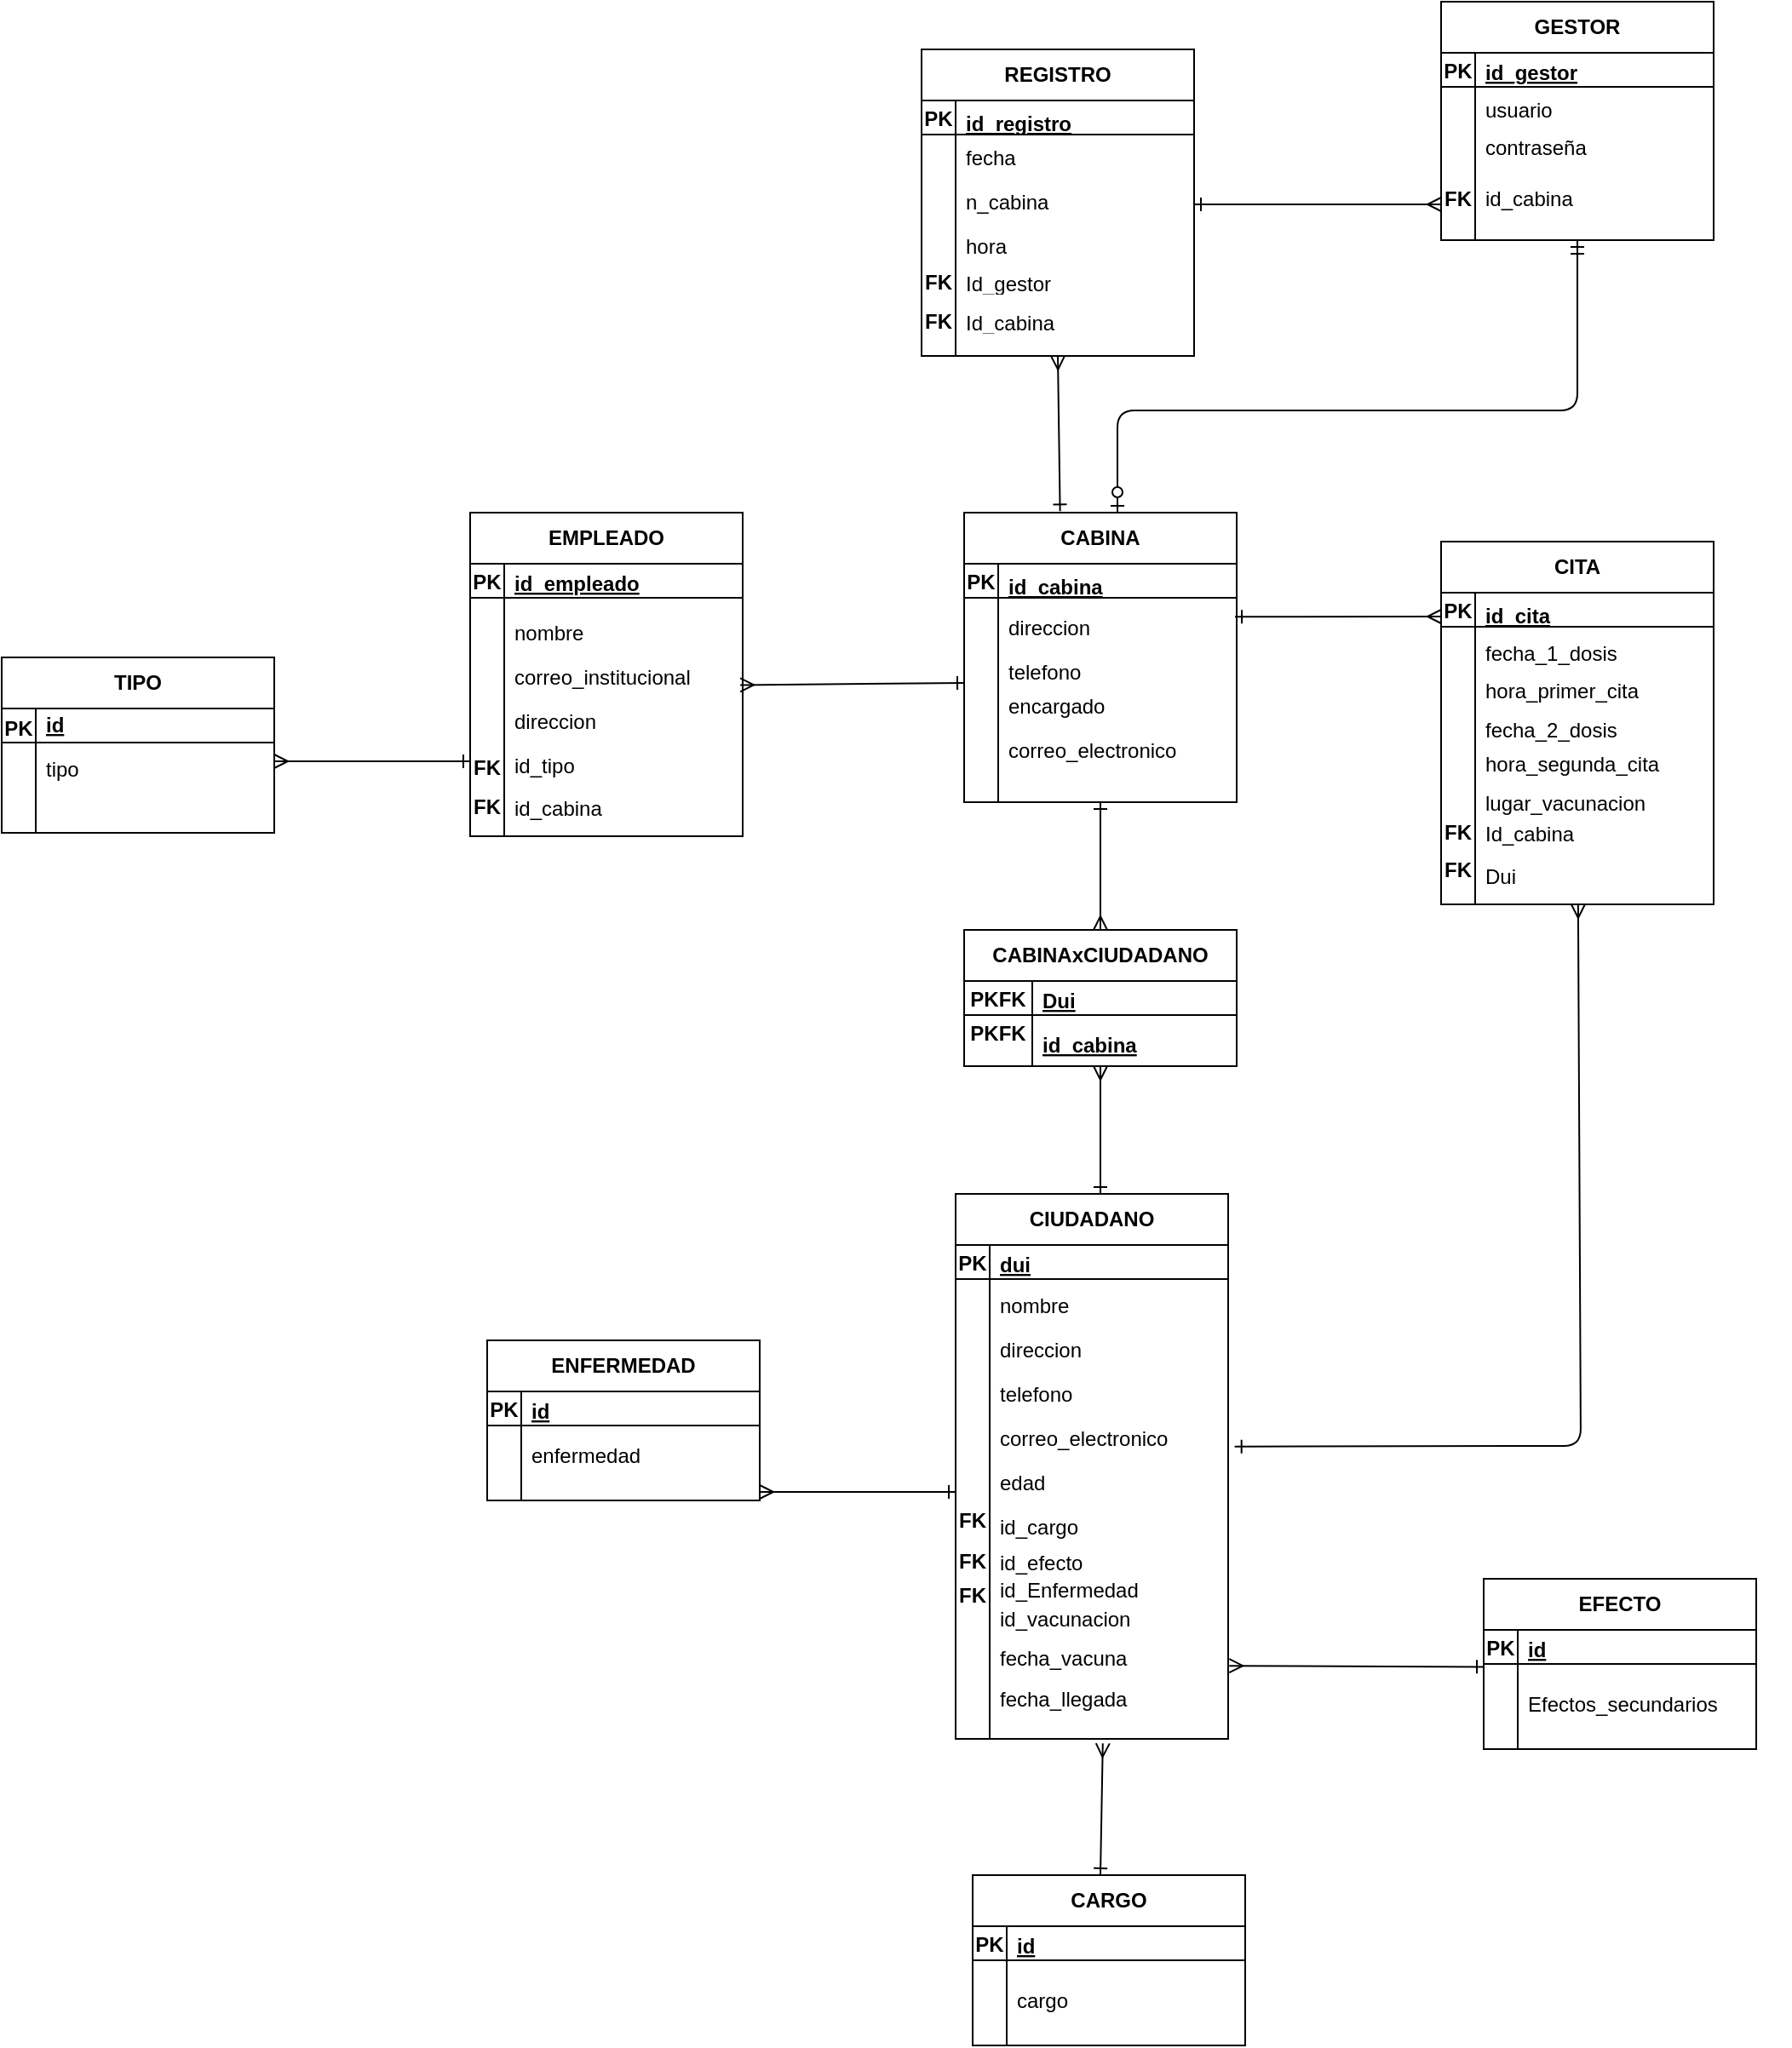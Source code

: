 <mxfile version="14.8.0" type="google"><diagram id="C5RBs43oDa-KdzZeNtuy" name="Page-1"><mxGraphModel dx="1695" dy="450" grid="1" gridSize="10" guides="1" tooltips="1" connect="1" arrows="1" fold="1" page="1" pageScale="1" pageWidth="827" pageHeight="1169" math="0" shadow="0"><root><mxCell id="WIyWlLk6GJQsqaUBKTNV-0"/><mxCell id="WIyWlLk6GJQsqaUBKTNV-1" parent="WIyWlLk6GJQsqaUBKTNV-0"/><mxCell id="OCudmhW-3Sg8YpG9C8Qv-0" value="" style="shape=internalStorage;whiteSpace=wrap;html=1;backgroundOutline=1;" parent="WIyWlLk6GJQsqaUBKTNV-1" vertex="1"><mxGeometry x="55" y="98" width="160" height="150" as="geometry"/></mxCell><mxCell id="OCudmhW-3Sg8YpG9C8Qv-1" value="id_registro" style="text;align=left;verticalAlign=top;spacingLeft=4;spacingRight=4;overflow=hidden;rotatable=0;points=[[0,0.5],[1,0.5]];portConstraint=eastwest;fontStyle=5" parent="WIyWlLk6GJQsqaUBKTNV-1" vertex="1"><mxGeometry x="75" y="98" width="160" height="32" as="geometry"/></mxCell><mxCell id="OCudmhW-3Sg8YpG9C8Qv-2" value="fecha" style="text;align=left;verticalAlign=top;spacingLeft=4;spacingRight=4;overflow=hidden;rotatable=0;points=[[0,0.5],[1,0.5]];portConstraint=eastwest;rounded=0;shadow=0;html=0;" parent="WIyWlLk6GJQsqaUBKTNV-1" vertex="1"><mxGeometry x="75" y="118" width="120" height="26" as="geometry"/></mxCell><mxCell id="OCudmhW-3Sg8YpG9C8Qv-3" value="n_cabina" style="text;align=left;verticalAlign=top;spacingLeft=4;spacingRight=4;overflow=hidden;rotatable=0;points=[[0,0.5],[1,0.5]];portConstraint=eastwest;rounded=0;shadow=0;html=0;" parent="WIyWlLk6GJQsqaUBKTNV-1" vertex="1"><mxGeometry x="75" y="144" width="140" height="26" as="geometry"/></mxCell><mxCell id="OCudmhW-3Sg8YpG9C8Qv-4" value="hora" style="text;align=left;verticalAlign=top;spacingLeft=4;spacingRight=4;overflow=hidden;rotatable=0;points=[[0,0.5],[1,0.5]];portConstraint=eastwest;rounded=0;shadow=0;html=0;" parent="WIyWlLk6GJQsqaUBKTNV-1" vertex="1"><mxGeometry x="75" y="170" width="160" height="26" as="geometry"/></mxCell><mxCell id="OCudmhW-3Sg8YpG9C8Qv-5" value="&lt;b&gt;REGISTRO&lt;/b&gt;" style="rounded=0;whiteSpace=wrap;html=1;" parent="WIyWlLk6GJQsqaUBKTNV-1" vertex="1"><mxGeometry x="55" y="68" width="160" height="30" as="geometry"/></mxCell><mxCell id="OCudmhW-3Sg8YpG9C8Qv-6" value="PK" style="text;html=1;strokeColor=none;fillColor=none;align=center;verticalAlign=middle;whiteSpace=wrap;rounded=0;fontStyle=1" parent="WIyWlLk6GJQsqaUBKTNV-1" vertex="1"><mxGeometry x="55" y="99" width="20" height="20" as="geometry"/></mxCell><mxCell id="OCudmhW-3Sg8YpG9C8Qv-7" value="" style="shape=internalStorage;whiteSpace=wrap;html=1;backgroundOutline=1;" parent="WIyWlLk6GJQsqaUBKTNV-1" vertex="1"><mxGeometry x="360" y="70" width="160" height="110" as="geometry"/></mxCell><mxCell id="OCudmhW-3Sg8YpG9C8Qv-8" value="&lt;span style=&quot;font-weight: 700&quot;&gt;GESTOR&lt;/span&gt;" style="rounded=0;whiteSpace=wrap;html=1;" parent="WIyWlLk6GJQsqaUBKTNV-1" vertex="1"><mxGeometry x="360" y="40" width="160" height="30" as="geometry"/></mxCell><mxCell id="OCudmhW-3Sg8YpG9C8Qv-9" value="PK" style="text;html=1;strokeColor=none;fillColor=none;align=center;verticalAlign=middle;whiteSpace=wrap;rounded=0;fontStyle=1" parent="WIyWlLk6GJQsqaUBKTNV-1" vertex="1"><mxGeometry x="360" y="71" width="20" height="20" as="geometry"/></mxCell><mxCell id="OCudmhW-3Sg8YpG9C8Qv-10" value="contraseña" style="text;align=left;verticalAlign=top;spacingLeft=4;spacingRight=4;overflow=hidden;rotatable=0;points=[[0,0.5],[1,0.5]];portConstraint=eastwest;rounded=0;shadow=0;html=0;" parent="WIyWlLk6GJQsqaUBKTNV-1" vertex="1"><mxGeometry x="380" y="112" width="160" height="26" as="geometry"/></mxCell><mxCell id="OCudmhW-3Sg8YpG9C8Qv-11" value="usuario" style="text;align=left;verticalAlign=top;spacingLeft=4;spacingRight=4;overflow=hidden;rotatable=0;points=[[0,0.5],[1,0.5]];portConstraint=eastwest;rounded=0;shadow=0;html=0;" parent="WIyWlLk6GJQsqaUBKTNV-1" vertex="1"><mxGeometry x="380" y="90" width="160" height="26" as="geometry"/></mxCell><mxCell id="OCudmhW-3Sg8YpG9C8Qv-12" value="id_gestor" style="text;align=left;verticalAlign=top;spacingLeft=4;spacingRight=4;overflow=hidden;rotatable=0;points=[[0,0.5],[1,0.5]];portConstraint=eastwest;fontStyle=5" parent="WIyWlLk6GJQsqaUBKTNV-1" vertex="1"><mxGeometry x="380" y="68" width="160" height="26" as="geometry"/></mxCell><mxCell id="OCudmhW-3Sg8YpG9C8Qv-13" value="" style="shape=internalStorage;whiteSpace=wrap;html=1;backgroundOutline=1;" parent="WIyWlLk6GJQsqaUBKTNV-1" vertex="1"><mxGeometry x="-210" y="370" width="160" height="160" as="geometry"/></mxCell><mxCell id="OCudmhW-3Sg8YpG9C8Qv-14" value="&lt;b&gt;EMPLEADO&lt;/b&gt;" style="rounded=0;whiteSpace=wrap;html=1;" parent="WIyWlLk6GJQsqaUBKTNV-1" vertex="1"><mxGeometry x="-210" y="340" width="160" height="30" as="geometry"/></mxCell><mxCell id="OCudmhW-3Sg8YpG9C8Qv-15" value="PK" style="text;html=1;strokeColor=none;fillColor=none;align=center;verticalAlign=middle;whiteSpace=wrap;rounded=0;fontStyle=1" parent="WIyWlLk6GJQsqaUBKTNV-1" vertex="1"><mxGeometry x="-210" y="371" width="20" height="20" as="geometry"/></mxCell><mxCell id="OCudmhW-3Sg8YpG9C8Qv-16" value="id_empleado" style="text;align=left;verticalAlign=top;spacingLeft=4;spacingRight=4;overflow=hidden;rotatable=0;points=[[0,0.5],[1,0.5]];portConstraint=eastwest;fontStyle=5" parent="WIyWlLk6GJQsqaUBKTNV-1" vertex="1"><mxGeometry x="-190" y="368" width="160" height="26" as="geometry"/></mxCell><mxCell id="OCudmhW-3Sg8YpG9C8Qv-17" value="nombre" style="text;align=left;verticalAlign=top;spacingLeft=4;spacingRight=4;overflow=hidden;rotatable=0;points=[[0,0.5],[1,0.5]];portConstraint=eastwest;rounded=0;shadow=0;html=0;" parent="WIyWlLk6GJQsqaUBKTNV-1" vertex="1"><mxGeometry x="-190" y="397" width="110" height="26" as="geometry"/></mxCell><mxCell id="OCudmhW-3Sg8YpG9C8Qv-18" value="correo_institucional" style="text;align=left;verticalAlign=top;spacingLeft=4;spacingRight=4;overflow=hidden;rotatable=0;points=[[0,0.5],[1,0.5]];portConstraint=eastwest;rounded=0;shadow=0;html=0;" parent="WIyWlLk6GJQsqaUBKTNV-1" vertex="1"><mxGeometry x="-190" y="423" width="120" height="26" as="geometry"/></mxCell><mxCell id="OCudmhW-3Sg8YpG9C8Qv-19" value="direccion" style="text;align=left;verticalAlign=top;spacingLeft=4;spacingRight=4;overflow=hidden;rotatable=0;points=[[0,0.5],[1,0.5]];portConstraint=eastwest;" parent="WIyWlLk6GJQsqaUBKTNV-1" vertex="1"><mxGeometry x="-190" y="449" width="120" height="26" as="geometry"/></mxCell><mxCell id="OCudmhW-3Sg8YpG9C8Qv-20" value="id_tipo" style="text;align=left;verticalAlign=top;spacingLeft=4;spacingRight=4;overflow=hidden;rotatable=0;points=[[0,0.5],[1,0.5]];portConstraint=eastwest;" parent="WIyWlLk6GJQsqaUBKTNV-1" vertex="1"><mxGeometry x="-190" y="475" width="110" height="25" as="geometry"/></mxCell><mxCell id="OCudmhW-3Sg8YpG9C8Qv-21" value="" style="shape=internalStorage;whiteSpace=wrap;html=1;backgroundOutline=1;" parent="WIyWlLk6GJQsqaUBKTNV-1" vertex="1"><mxGeometry x="80" y="370" width="160" height="140" as="geometry"/></mxCell><mxCell id="OCudmhW-3Sg8YpG9C8Qv-22" value="&lt;b&gt;CABINA&lt;/b&gt;" style="rounded=0;whiteSpace=wrap;html=1;" parent="WIyWlLk6GJQsqaUBKTNV-1" vertex="1"><mxGeometry x="80" y="340" width="160" height="30" as="geometry"/></mxCell><mxCell id="OCudmhW-3Sg8YpG9C8Qv-23" value="PK" style="text;html=1;strokeColor=none;fillColor=none;align=center;verticalAlign=middle;whiteSpace=wrap;rounded=0;fontStyle=1" parent="WIyWlLk6GJQsqaUBKTNV-1" vertex="1"><mxGeometry x="80" y="371" width="20" height="20" as="geometry"/></mxCell><mxCell id="OCudmhW-3Sg8YpG9C8Qv-24" value="id_cabina" style="text;align=left;verticalAlign=top;spacingLeft=4;spacingRight=4;overflow=hidden;rotatable=0;points=[[0,0.5],[1,0.5]];portConstraint=eastwest;fontStyle=5" parent="WIyWlLk6GJQsqaUBKTNV-1" vertex="1"><mxGeometry x="100" y="370" width="140" height="24" as="geometry"/></mxCell><mxCell id="OCudmhW-3Sg8YpG9C8Qv-25" value="telefono" style="text;align=left;verticalAlign=top;spacingLeft=4;spacingRight=4;overflow=hidden;rotatable=0;points=[[0,0.5],[1,0.5]];portConstraint=eastwest;rounded=0;shadow=0;html=0;" parent="WIyWlLk6GJQsqaUBKTNV-1" vertex="1"><mxGeometry x="100" y="420" width="120" height="26" as="geometry"/></mxCell><mxCell id="OCudmhW-3Sg8YpG9C8Qv-26" value="direccion" style="text;align=left;verticalAlign=top;spacingLeft=4;spacingRight=4;overflow=hidden;rotatable=0;points=[[0,0.5],[1,0.5]];portConstraint=eastwest;rounded=0;shadow=0;html=0;" parent="WIyWlLk6GJQsqaUBKTNV-1" vertex="1"><mxGeometry x="100" y="394" width="130" height="26" as="geometry"/></mxCell><mxCell id="OCudmhW-3Sg8YpG9C8Qv-27" value="correo_electronico" style="text;align=left;verticalAlign=top;spacingLeft=4;spacingRight=4;overflow=hidden;rotatable=0;points=[[0,0.5],[1,0.5]];portConstraint=eastwest;" parent="WIyWlLk6GJQsqaUBKTNV-1" vertex="1"><mxGeometry x="100" y="466" width="120" height="26" as="geometry"/></mxCell><mxCell id="OCudmhW-3Sg8YpG9C8Qv-28" value="encargado" style="text;align=left;verticalAlign=top;spacingLeft=4;spacingRight=4;overflow=hidden;rotatable=0;points=[[0,0.5],[1,0.5]];portConstraint=eastwest;" parent="WIyWlLk6GJQsqaUBKTNV-1" vertex="1"><mxGeometry x="100" y="440" width="110" height="26" as="geometry"/></mxCell><mxCell id="OCudmhW-3Sg8YpG9C8Qv-29" value="" style="shape=internalStorage;whiteSpace=wrap;html=1;backgroundOutline=1;" parent="WIyWlLk6GJQsqaUBKTNV-1" vertex="1"><mxGeometry x="75" y="770" width="160" height="290" as="geometry"/></mxCell><mxCell id="OCudmhW-3Sg8YpG9C8Qv-30" value="&lt;b&gt;CIUDADANO&lt;/b&gt;" style="rounded=0;whiteSpace=wrap;html=1;" parent="WIyWlLk6GJQsqaUBKTNV-1" vertex="1"><mxGeometry x="75" y="740" width="160" height="30" as="geometry"/></mxCell><mxCell id="OCudmhW-3Sg8YpG9C8Qv-31" value="PK" style="text;html=1;strokeColor=none;fillColor=none;align=center;verticalAlign=middle;whiteSpace=wrap;rounded=0;fontStyle=1" parent="WIyWlLk6GJQsqaUBKTNV-1" vertex="1"><mxGeometry x="75" y="771" width="20" height="20" as="geometry"/></mxCell><mxCell id="OCudmhW-3Sg8YpG9C8Qv-32" value="dui" style="text;align=left;verticalAlign=top;spacingLeft=4;spacingRight=4;overflow=hidden;rotatable=0;points=[[0,0.5],[1,0.5]];portConstraint=eastwest;fontStyle=5" parent="WIyWlLk6GJQsqaUBKTNV-1" vertex="1"><mxGeometry x="95" y="768" width="160" height="24" as="geometry"/></mxCell><mxCell id="OCudmhW-3Sg8YpG9C8Qv-33" value="id_cargo" style="text;align=left;verticalAlign=top;spacingLeft=4;spacingRight=4;overflow=hidden;rotatable=0;points=[[0,0.5],[1,0.5]];portConstraint=eastwest;" parent="WIyWlLk6GJQsqaUBKTNV-1" vertex="1"><mxGeometry x="95" y="922" width="160" height="38" as="geometry"/></mxCell><mxCell id="OCudmhW-3Sg8YpG9C8Qv-35" value="edad" style="text;align=left;verticalAlign=top;spacingLeft=4;spacingRight=4;overflow=hidden;rotatable=0;points=[[0,0.5],[1,0.5]];portConstraint=eastwest;" parent="WIyWlLk6GJQsqaUBKTNV-1" vertex="1"><mxGeometry x="95" y="896" width="160" height="26" as="geometry"/></mxCell><mxCell id="OCudmhW-3Sg8YpG9C8Qv-36" value="correo_electronico" style="text;align=left;verticalAlign=top;spacingLeft=4;spacingRight=4;overflow=hidden;rotatable=0;points=[[0,0.5],[1,0.5]];portConstraint=eastwest;" parent="WIyWlLk6GJQsqaUBKTNV-1" vertex="1"><mxGeometry x="95" y="870" width="125" height="26" as="geometry"/></mxCell><mxCell id="OCudmhW-3Sg8YpG9C8Qv-37" value="telefono" style="text;align=left;verticalAlign=top;spacingLeft=4;spacingRight=4;overflow=hidden;rotatable=0;points=[[0,0.5],[1,0.5]];portConstraint=eastwest;" parent="WIyWlLk6GJQsqaUBKTNV-1" vertex="1"><mxGeometry x="95" y="844" width="160" height="26" as="geometry"/></mxCell><mxCell id="OCudmhW-3Sg8YpG9C8Qv-38" value="direccion" style="text;align=left;verticalAlign=top;spacingLeft=4;spacingRight=4;overflow=hidden;rotatable=0;points=[[0,0.5],[1,0.5]];portConstraint=eastwest;rounded=0;shadow=0;html=0;" parent="WIyWlLk6GJQsqaUBKTNV-1" vertex="1"><mxGeometry x="95" y="818" width="160" height="26" as="geometry"/></mxCell><mxCell id="OCudmhW-3Sg8YpG9C8Qv-39" value="nombre" style="text;align=left;verticalAlign=top;spacingLeft=4;spacingRight=4;overflow=hidden;rotatable=0;points=[[0,0.5],[1,0.5]];portConstraint=eastwest;rounded=0;shadow=0;html=0;" parent="WIyWlLk6GJQsqaUBKTNV-1" vertex="1"><mxGeometry x="95" y="792" width="160" height="26" as="geometry"/></mxCell><mxCell id="OCudmhW-3Sg8YpG9C8Qv-40" value="id_vacunacion" style="text;align=left;verticalAlign=top;spacingLeft=4;spacingRight=4;overflow=hidden;rotatable=0;points=[[0,0.5],[1,0.5]];portConstraint=eastwest;fontStyle=0" parent="WIyWlLk6GJQsqaUBKTNV-1" vertex="1"><mxGeometry x="95" y="976" width="160" height="24" as="geometry"/></mxCell><mxCell id="OCudmhW-3Sg8YpG9C8Qv-41" value="fecha_vacuna" style="text;align=left;verticalAlign=top;spacingLeft=4;spacingRight=4;overflow=hidden;rotatable=0;points=[[0,0.5],[1,0.5]];portConstraint=eastwest;rounded=0;shadow=0;html=0;" parent="WIyWlLk6GJQsqaUBKTNV-1" vertex="1"><mxGeometry x="95" y="999" width="125" height="26" as="geometry"/></mxCell><mxCell id="OCudmhW-3Sg8YpG9C8Qv-42" value="fecha_llegada" style="text;align=left;verticalAlign=top;spacingLeft=4;spacingRight=4;overflow=hidden;rotatable=0;points=[[0,0.5],[1,0.5]];portConstraint=eastwest;rounded=0;shadow=0;html=0;" parent="WIyWlLk6GJQsqaUBKTNV-1" vertex="1"><mxGeometry x="95" y="1023" width="160" height="26" as="geometry"/></mxCell><mxCell id="OCudmhW-3Sg8YpG9C8Qv-43" value="" style="endArrow=ERmany;html=1;endFill=0;startArrow=ERone;startFill=0;" parent="WIyWlLk6GJQsqaUBKTNV-1" edge="1"><mxGeometry width="50" height="50" relative="1" as="geometry"><mxPoint x="215" y="159" as="sourcePoint"/><mxPoint x="360" y="159" as="targetPoint"/></mxGeometry></mxCell><mxCell id="OCudmhW-3Sg8YpG9C8Qv-44" value="id_cabina" style="text;align=left;verticalAlign=top;spacingLeft=4;spacingRight=4;overflow=hidden;rotatable=0;points=[[0,0.5],[1,0.5]];portConstraint=eastwest;fontStyle=0" parent="WIyWlLk6GJQsqaUBKTNV-1" vertex="1"><mxGeometry x="380" y="142" width="140" height="24" as="geometry"/></mxCell><mxCell id="OCudmhW-3Sg8YpG9C8Qv-49" value="FK" style="text;html=1;strokeColor=none;fillColor=none;align=center;verticalAlign=middle;whiteSpace=wrap;rounded=0;fontStyle=1" parent="WIyWlLk6GJQsqaUBKTNV-1" vertex="1"><mxGeometry x="55" y="195" width="20" height="20" as="geometry"/></mxCell><mxCell id="OCudmhW-3Sg8YpG9C8Qv-50" value="Id_gestor" style="text;align=left;verticalAlign=top;spacingLeft=4;spacingRight=4;overflow=hidden;rotatable=0;points=[[0,0.5],[1,0.5]];portConstraint=eastwest;fontStyle=0" parent="WIyWlLk6GJQsqaUBKTNV-1" vertex="1"><mxGeometry x="75" y="192" width="110" height="16" as="geometry"/></mxCell><mxCell id="OCudmhW-3Sg8YpG9C8Qv-51" value="" style="endArrow=ERmany;html=1;endFill=0;startArrow=ERone;startFill=0;exitX=0.352;exitY=-0.028;exitDx=0;exitDy=0;entryX=0.5;entryY=1;entryDx=0;entryDy=0;exitPerimeter=0;" parent="WIyWlLk6GJQsqaUBKTNV-1" source="OCudmhW-3Sg8YpG9C8Qv-22" target="OCudmhW-3Sg8YpG9C8Qv-0" edge="1"><mxGeometry width="50" height="50" relative="1" as="geometry"><mxPoint x="230" y="240" as="sourcePoint"/><mxPoint x="370" y="169" as="targetPoint"/></mxGeometry></mxCell><mxCell id="OCudmhW-3Sg8YpG9C8Qv-52" value="Id_cabina" style="text;align=left;verticalAlign=top;spacingLeft=4;spacingRight=4;overflow=hidden;rotatable=0;points=[[0,0.5],[1,0.5]];portConstraint=eastwest;fontStyle=0" parent="WIyWlLk6GJQsqaUBKTNV-1" vertex="1"><mxGeometry x="75" y="215" width="110" height="16" as="geometry"/></mxCell><mxCell id="OCudmhW-3Sg8YpG9C8Qv-53" value="FK" style="text;html=1;strokeColor=none;fillColor=none;align=center;verticalAlign=middle;whiteSpace=wrap;rounded=0;fontStyle=1" parent="WIyWlLk6GJQsqaUBKTNV-1" vertex="1"><mxGeometry x="55" y="218" width="20" height="20" as="geometry"/></mxCell><mxCell id="OCudmhW-3Sg8YpG9C8Qv-54" value="" style="endArrow=ERmany;html=1;endFill=0;startArrow=ERone;startFill=0;exitX=0;exitY=0.5;exitDx=0;exitDy=0;entryX=0.991;entryY=0.445;entryDx=0;entryDy=0;entryPerimeter=0;" parent="WIyWlLk6GJQsqaUBKTNV-1" source="OCudmhW-3Sg8YpG9C8Qv-21" target="OCudmhW-3Sg8YpG9C8Qv-13" edge="1"><mxGeometry width="50" height="50" relative="1" as="geometry"><mxPoint x="170" y="350" as="sourcePoint"/><mxPoint x="170" y="270" as="targetPoint"/></mxGeometry></mxCell><mxCell id="OCudmhW-3Sg8YpG9C8Qv-55" value="id_cabina" style="text;align=left;verticalAlign=top;spacingLeft=4;spacingRight=4;overflow=hidden;rotatable=0;points=[[0,0.5],[1,0.5]];portConstraint=eastwest;fontStyle=0" parent="WIyWlLk6GJQsqaUBKTNV-1" vertex="1"><mxGeometry x="-190" y="500" width="110" height="23" as="geometry"/></mxCell><mxCell id="OCudmhW-3Sg8YpG9C8Qv-56" value="FK" style="text;html=1;strokeColor=none;fillColor=none;align=center;verticalAlign=middle;whiteSpace=wrap;rounded=0;fontStyle=1" parent="WIyWlLk6GJQsqaUBKTNV-1" vertex="1"><mxGeometry x="-210" y="503" width="20" height="20" as="geometry"/></mxCell><mxCell id="OCudmhW-3Sg8YpG9C8Qv-57" value="" style="endArrow=ERmany;html=1;exitX=0.993;exitY=0.119;exitDx=0;exitDy=0;endFill=0;startArrow=ERone;startFill=0;exitPerimeter=0;" parent="WIyWlLk6GJQsqaUBKTNV-1" edge="1"><mxGeometry width="50" height="50" relative="1" as="geometry"><mxPoint x="239.02" y="401.094" as="sourcePoint"/><mxPoint x="360" y="401" as="targetPoint"/></mxGeometry></mxCell><mxCell id="OCudmhW-3Sg8YpG9C8Qv-59" value="" style="shape=internalStorage;whiteSpace=wrap;html=1;backgroundOutline=1;dx=40;dy=20;" parent="WIyWlLk6GJQsqaUBKTNV-1" vertex="1"><mxGeometry x="80" y="615" width="160" height="50" as="geometry"/></mxCell><mxCell id="OCudmhW-3Sg8YpG9C8Qv-60" value="&lt;b&gt;CABINAxCIUDADANO&lt;/b&gt;" style="rounded=0;whiteSpace=wrap;html=1;" parent="WIyWlLk6GJQsqaUBKTNV-1" vertex="1"><mxGeometry x="80" y="585" width="160" height="30" as="geometry"/></mxCell><mxCell id="OCudmhW-3Sg8YpG9C8Qv-61" value="PKFK" style="text;html=1;strokeColor=none;fillColor=none;align=center;verticalAlign=middle;whiteSpace=wrap;rounded=0;fontStyle=1" parent="WIyWlLk6GJQsqaUBKTNV-1" vertex="1"><mxGeometry x="90" y="616" width="20" height="20" as="geometry"/></mxCell><mxCell id="OCudmhW-3Sg8YpG9C8Qv-62" value="Dui" style="text;align=left;verticalAlign=top;spacingLeft=4;spacingRight=4;overflow=hidden;rotatable=0;points=[[0,0.5],[1,0.5]];portConstraint=eastwest;fontStyle=5" parent="WIyWlLk6GJQsqaUBKTNV-1" vertex="1"><mxGeometry x="120" y="613" width="100" height="26" as="geometry"/></mxCell><mxCell id="OCudmhW-3Sg8YpG9C8Qv-63" value="id_cabina" style="text;align=left;verticalAlign=top;spacingLeft=4;spacingRight=4;overflow=hidden;rotatable=0;points=[[0,0.5],[1,0.5]];portConstraint=eastwest;fontStyle=5" parent="WIyWlLk6GJQsqaUBKTNV-1" vertex="1"><mxGeometry x="120" y="639" width="110" height="23" as="geometry"/></mxCell><mxCell id="OCudmhW-3Sg8YpG9C8Qv-64" value="PKFK" style="text;html=1;strokeColor=none;fillColor=none;align=center;verticalAlign=middle;whiteSpace=wrap;rounded=0;fontStyle=1" parent="WIyWlLk6GJQsqaUBKTNV-1" vertex="1"><mxGeometry x="90" y="636" width="20" height="20" as="geometry"/></mxCell><mxCell id="OCudmhW-3Sg8YpG9C8Qv-65" value="" style="endArrow=ERmany;html=1;endFill=0;startArrow=ERone;startFill=0;exitX=0.5;exitY=1;exitDx=0;exitDy=0;entryX=0.5;entryY=0;entryDx=0;entryDy=0;" parent="WIyWlLk6GJQsqaUBKTNV-1" source="OCudmhW-3Sg8YpG9C8Qv-21" target="OCudmhW-3Sg8YpG9C8Qv-60" edge="1"><mxGeometry width="50" height="50" relative="1" as="geometry"><mxPoint x="90" y="450" as="sourcePoint"/><mxPoint x="-41.44" y="451.2" as="targetPoint"/></mxGeometry></mxCell><mxCell id="OCudmhW-3Sg8YpG9C8Qv-66" value="" style="endArrow=ERmany;html=1;endFill=0;startArrow=ERone;startFill=0;entryX=0.5;entryY=1;entryDx=0;entryDy=0;" parent="WIyWlLk6GJQsqaUBKTNV-1" target="OCudmhW-3Sg8YpG9C8Qv-59" edge="1"><mxGeometry width="50" height="50" relative="1" as="geometry"><mxPoint x="160" y="740" as="sourcePoint"/><mxPoint x="170" y="595" as="targetPoint"/></mxGeometry></mxCell><mxCell id="OCudmhW-3Sg8YpG9C8Qv-67" value="" style="endArrow=ERmany;html=1;endFill=0;startArrow=ERone;startFill=0;exitX=1.024;exitY=0.408;exitDx=0;exitDy=0;exitPerimeter=0;" parent="WIyWlLk6GJQsqaUBKTNV-1" source="OCudmhW-3Sg8YpG9C8Qv-29" edge="1" target="OCudmhW-3Sg8YpG9C8Qv-68"><mxGeometry width="50" height="50" relative="1" as="geometry"><mxPoint x="442" y="880" as="sourcePoint"/><mxPoint x="442" y="610" as="targetPoint"/><Array as="points"><mxPoint x="442" y="888"/></Array></mxGeometry></mxCell><mxCell id="OCudmhW-3Sg8YpG9C8Qv-68" value="" style="shape=internalStorage;whiteSpace=wrap;html=1;backgroundOutline=1;" parent="WIyWlLk6GJQsqaUBKTNV-1" vertex="1"><mxGeometry x="360" y="387" width="160" height="183" as="geometry"/></mxCell><mxCell id="OCudmhW-3Sg8YpG9C8Qv-69" value="&lt;b&gt;CITA&lt;/b&gt;" style="rounded=0;whiteSpace=wrap;html=1;" parent="WIyWlLk6GJQsqaUBKTNV-1" vertex="1"><mxGeometry x="360" y="357" width="160" height="30" as="geometry"/></mxCell><mxCell id="OCudmhW-3Sg8YpG9C8Qv-70" value="PK" style="text;html=1;strokeColor=none;fillColor=none;align=center;verticalAlign=middle;whiteSpace=wrap;rounded=0;fontStyle=1" parent="WIyWlLk6GJQsqaUBKTNV-1" vertex="1"><mxGeometry x="360" y="388" width="20" height="20" as="geometry"/></mxCell><mxCell id="OCudmhW-3Sg8YpG9C8Qv-71" value="id_cita" style="text;align=left;verticalAlign=top;spacingLeft=4;spacingRight=4;overflow=hidden;rotatable=0;points=[[0,0.5],[1,0.5]];portConstraint=eastwest;fontStyle=5" parent="WIyWlLk6GJQsqaUBKTNV-1" vertex="1"><mxGeometry x="380" y="387" width="160" height="24" as="geometry"/></mxCell><mxCell id="OCudmhW-3Sg8YpG9C8Qv-72" value="lugar_vacunacion" style="text;align=left;verticalAlign=top;spacingLeft=4;spacingRight=4;overflow=hidden;rotatable=0;points=[[0,0.5],[1,0.5]];portConstraint=eastwest;rounded=0;shadow=0;html=0;" parent="WIyWlLk6GJQsqaUBKTNV-1" vertex="1"><mxGeometry x="380" y="497" width="160" height="26" as="geometry"/></mxCell><mxCell id="OCudmhW-3Sg8YpG9C8Qv-73" value="fecha_1_dosis" style="text;align=left;verticalAlign=top;spacingLeft=4;spacingRight=4;overflow=hidden;rotatable=0;points=[[0,0.5],[1,0.5]];portConstraint=eastwest;rounded=0;shadow=0;html=0;" parent="WIyWlLk6GJQsqaUBKTNV-1" vertex="1"><mxGeometry x="380" y="409" width="160" height="26" as="geometry"/></mxCell><mxCell id="OCudmhW-3Sg8YpG9C8Qv-74" value="Id_cabina" style="text;align=left;verticalAlign=top;spacingLeft=4;spacingRight=4;overflow=hidden;rotatable=0;points=[[0,0.5],[1,0.5]];portConstraint=eastwest;fontStyle=0" parent="WIyWlLk6GJQsqaUBKTNV-1" vertex="1"><mxGeometry x="380" y="515" width="110" height="25" as="geometry"/></mxCell><mxCell id="OCudmhW-3Sg8YpG9C8Qv-75" value="FK" style="text;html=1;strokeColor=none;fillColor=none;align=center;verticalAlign=middle;whiteSpace=wrap;rounded=0;fontStyle=1" parent="WIyWlLk6GJQsqaUBKTNV-1" vertex="1"><mxGeometry x="360" y="517.5" width="20" height="20" as="geometry"/></mxCell><mxCell id="OCudmhW-3Sg8YpG9C8Qv-76" value="fecha_2_dosis" style="text;align=left;verticalAlign=top;spacingLeft=4;spacingRight=4;overflow=hidden;rotatable=0;points=[[0,0.5],[1,0.5]];portConstraint=eastwest;rounded=0;shadow=0;html=0;" parent="WIyWlLk6GJQsqaUBKTNV-1" vertex="1"><mxGeometry x="380" y="454" width="160" height="26" as="geometry"/></mxCell><mxCell id="OCudmhW-3Sg8YpG9C8Qv-77" value="Dui" style="text;align=left;verticalAlign=top;spacingLeft=4;spacingRight=4;overflow=hidden;rotatable=0;points=[[0,0.5],[1,0.5]];portConstraint=eastwest;fontStyle=4;html=1;" parent="WIyWlLk6GJQsqaUBKTNV-1" vertex="1"><mxGeometry x="380" y="540" width="110" height="15" as="geometry"/></mxCell><mxCell id="OCudmhW-3Sg8YpG9C8Qv-78" value="FK" style="text;html=1;strokeColor=none;fillColor=none;align=center;verticalAlign=middle;whiteSpace=wrap;rounded=0;fontStyle=1" parent="WIyWlLk6GJQsqaUBKTNV-1" vertex="1"><mxGeometry x="360" y="540" width="20" height="20" as="geometry"/></mxCell><mxCell id="OCudmhW-3Sg8YpG9C8Qv-81" value="" style="endArrow=ERone;html=1;entryX=0;entryY=0.5;entryDx=0;entryDy=0;endFill=0;startArrow=ERmany;startFill=0;" parent="WIyWlLk6GJQsqaUBKTNV-1" target="OCudmhW-3Sg8YpG9C8Qv-29" edge="1"><mxGeometry width="50" height="50" relative="1" as="geometry"><mxPoint x="-40" y="915" as="sourcePoint"/><mxPoint x="20" y="900" as="targetPoint"/></mxGeometry></mxCell><mxCell id="OCudmhW-3Sg8YpG9C8Qv-82" value="" style="shape=internalStorage;whiteSpace=wrap;html=1;backgroundOutline=1;" parent="WIyWlLk6GJQsqaUBKTNV-1" vertex="1"><mxGeometry x="-200" y="856" width="160" height="64" as="geometry"/></mxCell><mxCell id="OCudmhW-3Sg8YpG9C8Qv-83" value="&lt;b&gt;ENFERMEDAD&lt;/b&gt;" style="rounded=0;whiteSpace=wrap;html=1;" parent="WIyWlLk6GJQsqaUBKTNV-1" vertex="1"><mxGeometry x="-200" y="826" width="160" height="30" as="geometry"/></mxCell><mxCell id="OCudmhW-3Sg8YpG9C8Qv-84" value="PK" style="text;html=1;strokeColor=none;fillColor=none;align=center;verticalAlign=middle;whiteSpace=wrap;rounded=0;fontStyle=1" parent="WIyWlLk6GJQsqaUBKTNV-1" vertex="1"><mxGeometry x="-200" y="857" width="20" height="20" as="geometry"/></mxCell><mxCell id="OCudmhW-3Sg8YpG9C8Qv-85" value="id" style="text;align=left;verticalAlign=top;spacingLeft=4;spacingRight=4;overflow=hidden;rotatable=0;points=[[0,0.5],[1,0.5]];portConstraint=eastwest;fontStyle=5" parent="WIyWlLk6GJQsqaUBKTNV-1" vertex="1"><mxGeometry x="-180" y="854" width="160" height="26" as="geometry"/></mxCell><mxCell id="OCudmhW-3Sg8YpG9C8Qv-92" value="enfermedad" style="text;align=left;verticalAlign=top;spacingLeft=4;spacingRight=4;overflow=hidden;rotatable=0;points=[[0,0.5],[1,0.5]];portConstraint=eastwest;rounded=0;shadow=0;html=0;" parent="WIyWlLk6GJQsqaUBKTNV-1" vertex="1"><mxGeometry x="-180" y="880" width="160" height="26" as="geometry"/></mxCell><mxCell id="OCudmhW-3Sg8YpG9C8Qv-95" value="FK" style="text;html=1;strokeColor=none;fillColor=none;align=center;verticalAlign=middle;whiteSpace=wrap;rounded=0;fontStyle=1" parent="WIyWlLk6GJQsqaUBKTNV-1" vertex="1"><mxGeometry x="75" y="922" width="20" height="20" as="geometry"/></mxCell><mxCell id="OCudmhW-3Sg8YpG9C8Qv-96" value="" style="endArrow=ERone;html=1;endFill=0;startArrow=ERmany;startFill=0;exitX=0.54;exitY=1.009;exitDx=0;exitDy=0;exitPerimeter=0;" parent="WIyWlLk6GJQsqaUBKTNV-1" source="OCudmhW-3Sg8YpG9C8Qv-29" edge="1"><mxGeometry width="50" height="50" relative="1" as="geometry"><mxPoint x="220" y="1100" as="sourcePoint"/><mxPoint x="160" y="1140" as="targetPoint"/></mxGeometry></mxCell><mxCell id="OCudmhW-3Sg8YpG9C8Qv-97" value="" style="shape=internalStorage;whiteSpace=wrap;html=1;backgroundOutline=1;" parent="WIyWlLk6GJQsqaUBKTNV-1" vertex="1"><mxGeometry x="85" y="1170" width="160" height="70" as="geometry"/></mxCell><mxCell id="OCudmhW-3Sg8YpG9C8Qv-98" value="&lt;b&gt;CARGO&lt;/b&gt;" style="rounded=0;whiteSpace=wrap;html=1;" parent="WIyWlLk6GJQsqaUBKTNV-1" vertex="1"><mxGeometry x="85" y="1140" width="160" height="30" as="geometry"/></mxCell><mxCell id="OCudmhW-3Sg8YpG9C8Qv-99" value="PK" style="text;html=1;strokeColor=none;fillColor=none;align=center;verticalAlign=middle;whiteSpace=wrap;rounded=0;fontStyle=1" parent="WIyWlLk6GJQsqaUBKTNV-1" vertex="1"><mxGeometry x="85" y="1171" width="20" height="20" as="geometry"/></mxCell><mxCell id="OCudmhW-3Sg8YpG9C8Qv-100" value="id" style="text;align=left;verticalAlign=top;spacingLeft=4;spacingRight=4;overflow=hidden;rotatable=0;points=[[0,0.5],[1,0.5]];portConstraint=eastwest;fontStyle=5" parent="WIyWlLk6GJQsqaUBKTNV-1" vertex="1"><mxGeometry x="105" y="1168" width="160" height="26" as="geometry"/></mxCell><mxCell id="OCudmhW-3Sg8YpG9C8Qv-102" value="cargo" style="text;align=left;verticalAlign=top;spacingLeft=4;spacingRight=4;overflow=hidden;rotatable=0;points=[[0,0.5],[1,0.5]];portConstraint=eastwest;rounded=0;shadow=0;html=0;" parent="WIyWlLk6GJQsqaUBKTNV-1" vertex="1"><mxGeometry x="105" y="1200" width="160" height="26" as="geometry"/></mxCell><mxCell id="OCudmhW-3Sg8YpG9C8Qv-104" value="id_efecto" style="text;align=left;verticalAlign=top;spacingLeft=4;spacingRight=4;overflow=hidden;rotatable=0;points=[[0,0.5],[1,0.5]];portConstraint=eastwest;" parent="WIyWlLk6GJQsqaUBKTNV-1" vertex="1"><mxGeometry x="95" y="943" width="160" height="38" as="geometry"/></mxCell><mxCell id="OCudmhW-3Sg8YpG9C8Qv-105" value="FK" style="text;html=1;strokeColor=none;fillColor=none;align=center;verticalAlign=middle;whiteSpace=wrap;rounded=0;fontStyle=1" parent="WIyWlLk6GJQsqaUBKTNV-1" vertex="1"><mxGeometry x="75" y="946" width="20" height="20" as="geometry"/></mxCell><mxCell id="OCudmhW-3Sg8YpG9C8Qv-106" value="" style="endArrow=ERone;html=1;endFill=0;startArrow=ERmany;startFill=0;exitX=1.004;exitY=0.852;exitDx=0;exitDy=0;exitPerimeter=0;" parent="WIyWlLk6GJQsqaUBKTNV-1" source="OCudmhW-3Sg8YpG9C8Qv-29" edge="1"><mxGeometry width="50" height="50" relative="1" as="geometry"><mxPoint x="385" y="950" as="sourcePoint"/><mxPoint x="385" y="1017.69" as="targetPoint"/></mxGeometry></mxCell><mxCell id="OCudmhW-3Sg8YpG9C8Qv-107" value="" style="shape=internalStorage;whiteSpace=wrap;html=1;backgroundOutline=1;" parent="WIyWlLk6GJQsqaUBKTNV-1" vertex="1"><mxGeometry x="385" y="996" width="160" height="70" as="geometry"/></mxCell><mxCell id="OCudmhW-3Sg8YpG9C8Qv-108" value="&lt;b&gt;EFECTO&lt;/b&gt;" style="rounded=0;whiteSpace=wrap;html=1;" parent="WIyWlLk6GJQsqaUBKTNV-1" vertex="1"><mxGeometry x="385" y="966" width="160" height="30" as="geometry"/></mxCell><mxCell id="OCudmhW-3Sg8YpG9C8Qv-109" value="PK" style="text;html=1;strokeColor=none;fillColor=none;align=center;verticalAlign=middle;whiteSpace=wrap;rounded=0;fontStyle=1" parent="WIyWlLk6GJQsqaUBKTNV-1" vertex="1"><mxGeometry x="385" y="997" width="20" height="20" as="geometry"/></mxCell><mxCell id="OCudmhW-3Sg8YpG9C8Qv-110" value="id" style="text;align=left;verticalAlign=top;spacingLeft=4;spacingRight=4;overflow=hidden;rotatable=0;points=[[0,0.5],[1,0.5]];portConstraint=eastwest;fontStyle=5" parent="WIyWlLk6GJQsqaUBKTNV-1" vertex="1"><mxGeometry x="405" y="994" width="160" height="26" as="geometry"/></mxCell><mxCell id="OCudmhW-3Sg8YpG9C8Qv-111" value="Efectos_secundarios" style="text;align=left;verticalAlign=top;spacingLeft=4;spacingRight=4;overflow=hidden;rotatable=0;points=[[0,0.5],[1,0.5]];portConstraint=eastwest;rounded=0;shadow=0;html=0;" parent="WIyWlLk6GJQsqaUBKTNV-1" vertex="1"><mxGeometry x="405" y="1026" width="160" height="26" as="geometry"/></mxCell><mxCell id="OCudmhW-3Sg8YpG9C8Qv-112" value="FK" style="text;html=1;strokeColor=none;fillColor=none;align=center;verticalAlign=middle;whiteSpace=wrap;rounded=0;fontStyle=1" parent="WIyWlLk6GJQsqaUBKTNV-1" vertex="1"><mxGeometry x="-210" y="480" width="20" height="20" as="geometry"/></mxCell><mxCell id="OCudmhW-3Sg8YpG9C8Qv-113" value="" style="endArrow=ERone;html=1;entryX=0;entryY=0.5;entryDx=0;entryDy=0;endFill=0;startArrow=ERmany;startFill=0;" parent="WIyWlLk6GJQsqaUBKTNV-1" edge="1"><mxGeometry width="50" height="50" relative="1" as="geometry"><mxPoint x="-325" y="486" as="sourcePoint"/><mxPoint x="-210" y="486" as="targetPoint"/></mxGeometry></mxCell><mxCell id="OCudmhW-3Sg8YpG9C8Qv-114" value="" style="shape=internalStorage;whiteSpace=wrap;html=1;backgroundOutline=1;" parent="WIyWlLk6GJQsqaUBKTNV-1" vertex="1"><mxGeometry x="-485" y="455" width="160" height="73" as="geometry"/></mxCell><mxCell id="OCudmhW-3Sg8YpG9C8Qv-115" value="&lt;b&gt;TIPO&lt;/b&gt;" style="rounded=0;whiteSpace=wrap;html=1;" parent="WIyWlLk6GJQsqaUBKTNV-1" vertex="1"><mxGeometry x="-485" y="425" width="160" height="30" as="geometry"/></mxCell><mxCell id="OCudmhW-3Sg8YpG9C8Qv-116" value="PK" style="text;html=1;strokeColor=none;fillColor=none;align=center;verticalAlign=middle;whiteSpace=wrap;rounded=0;fontStyle=1" parent="WIyWlLk6GJQsqaUBKTNV-1" vertex="1"><mxGeometry x="-485" y="457" width="20" height="20" as="geometry"/></mxCell><mxCell id="OCudmhW-3Sg8YpG9C8Qv-117" value="id" style="text;align=left;verticalAlign=top;spacingLeft=4;spacingRight=4;overflow=hidden;rotatable=0;points=[[0,0.5],[1,0.5]];portConstraint=eastwest;fontStyle=5" parent="WIyWlLk6GJQsqaUBKTNV-1" vertex="1"><mxGeometry x="-465" y="451" width="160" height="26" as="geometry"/></mxCell><mxCell id="OCudmhW-3Sg8YpG9C8Qv-118" value="tipo" style="text;align=left;verticalAlign=top;spacingLeft=4;spacingRight=4;overflow=hidden;rotatable=0;points=[[0,0.5],[1,0.5]];portConstraint=eastwest;rounded=0;shadow=0;html=0;" parent="WIyWlLk6GJQsqaUBKTNV-1" vertex="1"><mxGeometry x="-465" y="477" width="125" height="26" as="geometry"/></mxCell><mxCell id="OCudmhW-3Sg8YpG9C8Qv-121" value="FK" style="text;html=1;strokeColor=none;fillColor=none;align=center;verticalAlign=middle;whiteSpace=wrap;rounded=0;fontStyle=1" parent="WIyWlLk6GJQsqaUBKTNV-1" vertex="1"><mxGeometry x="360" y="146" width="20" height="20" as="geometry"/></mxCell><mxCell id="OCudmhW-3Sg8YpG9C8Qv-122" value="" style="endArrow=ERmandOne;html=1;endFill=0;startArrow=ERzeroToOne;startFill=1;entryX=0.5;entryY=1;entryDx=0;entryDy=0;" parent="WIyWlLk6GJQsqaUBKTNV-1" target="OCudmhW-3Sg8YpG9C8Qv-7" edge="1"><mxGeometry width="50" height="50" relative="1" as="geometry"><mxPoint x="170" y="340" as="sourcePoint"/><mxPoint x="370" y="169" as="targetPoint"/><Array as="points"><mxPoint x="170" y="280"/><mxPoint x="440" y="280"/></Array></mxGeometry></mxCell><mxCell id="14Gz7-1BMkDW960UUDQ--0" value="id_Enfermedad" style="text;align=left;verticalAlign=top;spacingLeft=4;spacingRight=4;overflow=hidden;rotatable=0;points=[[0,0.5],[1,0.5]];portConstraint=eastwest;" parent="WIyWlLk6GJQsqaUBKTNV-1" vertex="1"><mxGeometry x="95" y="959" width="160" height="38" as="geometry"/></mxCell><mxCell id="14Gz7-1BMkDW960UUDQ--1" value="FK" style="text;html=1;strokeColor=none;fillColor=none;align=center;verticalAlign=middle;whiteSpace=wrap;rounded=0;fontStyle=1" parent="WIyWlLk6GJQsqaUBKTNV-1" vertex="1"><mxGeometry x="75" y="966" width="20" height="20" as="geometry"/></mxCell><mxCell id="f6vmqmICZfKLz6JDFwea-0" value="hora_primer_cita" style="text;align=left;verticalAlign=top;spacingLeft=4;spacingRight=4;overflow=hidden;rotatable=0;points=[[0,0.5],[1,0.5]];portConstraint=eastwest;rounded=0;shadow=0;html=0;" vertex="1" parent="WIyWlLk6GJQsqaUBKTNV-1"><mxGeometry x="380" y="431" width="120" height="26" as="geometry"/></mxCell><mxCell id="f6vmqmICZfKLz6JDFwea-1" value="hora_segunda_cita" style="text;align=left;verticalAlign=top;spacingLeft=4;spacingRight=4;overflow=hidden;rotatable=0;points=[[0,0.5],[1,0.5]];portConstraint=eastwest;rounded=0;shadow=0;html=0;" vertex="1" parent="WIyWlLk6GJQsqaUBKTNV-1"><mxGeometry x="380" y="474" width="120" height="26" as="geometry"/></mxCell></root></mxGraphModel></diagram></mxfile>